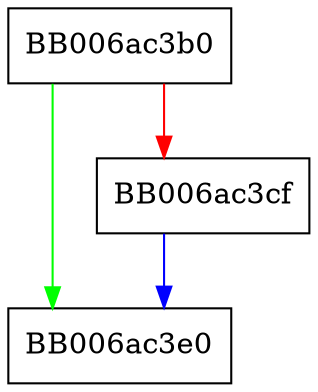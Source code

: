 digraph SubjectPublicKeyInfo_der2dhx_newctx {
  node [shape="box"];
  graph [splines=ortho];
  BB006ac3b0 -> BB006ac3e0 [color="green"];
  BB006ac3b0 -> BB006ac3cf [color="red"];
  BB006ac3cf -> BB006ac3e0 [color="blue"];
}